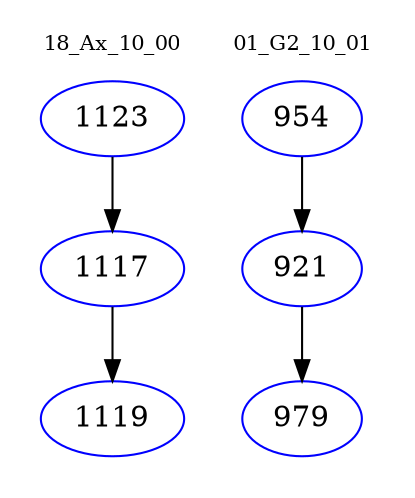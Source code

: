 digraph{
subgraph cluster_0 {
color = white
label = "18_Ax_10_00";
fontsize=10;
T0_1123 [label="1123", color="blue"]
T0_1123 -> T0_1117 [color="black"]
T0_1117 [label="1117", color="blue"]
T0_1117 -> T0_1119 [color="black"]
T0_1119 [label="1119", color="blue"]
}
subgraph cluster_1 {
color = white
label = "01_G2_10_01";
fontsize=10;
T1_954 [label="954", color="blue"]
T1_954 -> T1_921 [color="black"]
T1_921 [label="921", color="blue"]
T1_921 -> T1_979 [color="black"]
T1_979 [label="979", color="blue"]
}
}
